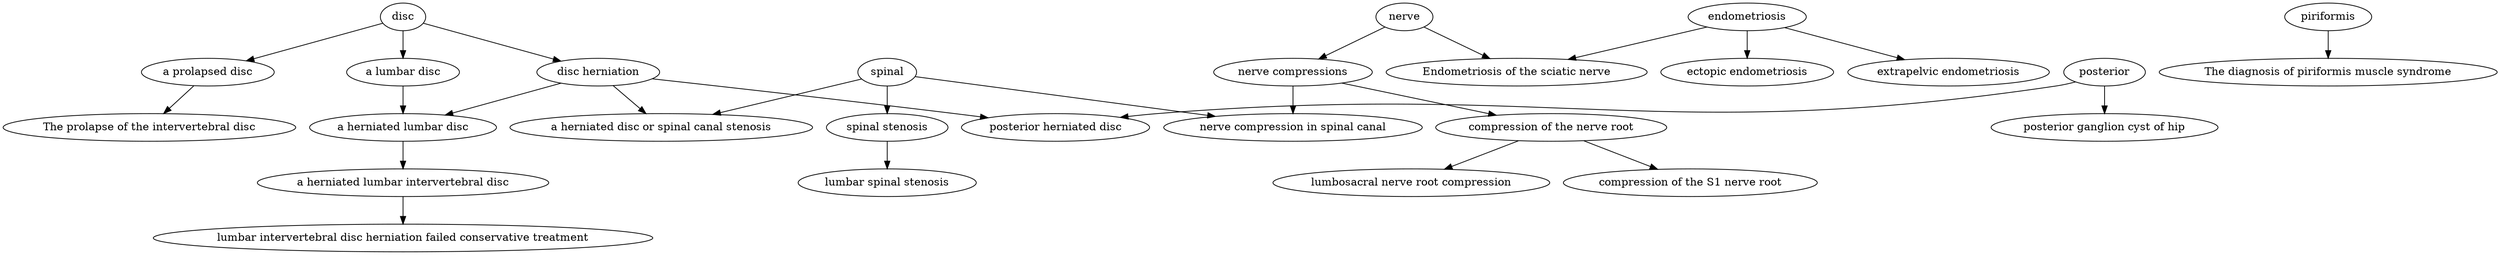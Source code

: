 digraph G {
	disc
	disc -> "disc herniation"
	disc -> "a lumbar disc"
	disc -> "a prolapsed disc"
	"disc herniation"
	"disc herniation" -> "a herniated lumbar disc"
	"disc herniation" -> "a herniated disc or spinal canal stenosis"
	"disc herniation" -> "posterior herniated disc"
	"a herniated lumbar disc"
	"a herniated lumbar disc" -> "a herniated lumbar intervertebral disc"
	"a herniated lumbar intervertebral disc"
	"a herniated lumbar intervertebral disc" -> "lumbar intervertebral disc herniation failed conservative treatment"
	"lumbar intervertebral disc herniation failed conservative treatment"
	"a herniated disc or spinal canal stenosis"
	"posterior herniated disc"
	"a lumbar disc"
	"a lumbar disc" -> "a herniated lumbar disc"
	"a prolapsed disc"
	"a prolapsed disc" -> "The prolapse of the intervertebral disc"
	"The prolapse of the intervertebral disc"
	nerve
	nerve -> "Endometriosis of the sciatic nerve"
	nerve -> "nerve compressions"
	"Endometriosis of the sciatic nerve"
	"nerve compressions"
	"nerve compressions" -> "compression of the nerve root"
	"nerve compressions" -> "nerve compression in spinal canal"
	"compression of the nerve root"
	"compression of the nerve root" -> "lumbosacral nerve root compression"
	"compression of the nerve root" -> "compression of the S1 nerve root"
	"lumbosacral nerve root compression"
	"compression of the S1 nerve root"
	"nerve compression in spinal canal"
	spinal
	spinal -> "spinal stenosis"
	spinal -> "nerve compression in spinal canal"
	spinal -> "a herniated disc or spinal canal stenosis"
	"spinal stenosis"
	"spinal stenosis" -> "lumbar spinal stenosis"
	"lumbar spinal stenosis"
	posterior
	posterior -> "posterior herniated disc"
	posterior -> "posterior ganglion cyst of hip"
	"posterior ganglion cyst of hip"
	endometriosis
	endometriosis -> "Endometriosis of the sciatic nerve"
	endometriosis -> "extrapelvic endometriosis"
	endometriosis -> "ectopic endometriosis"
	"extrapelvic endometriosis"
	"ectopic endometriosis"
	piriformis
	piriformis -> "The diagnosis of piriformis muscle syndrome"
	"The diagnosis of piriformis muscle syndrome"
}
